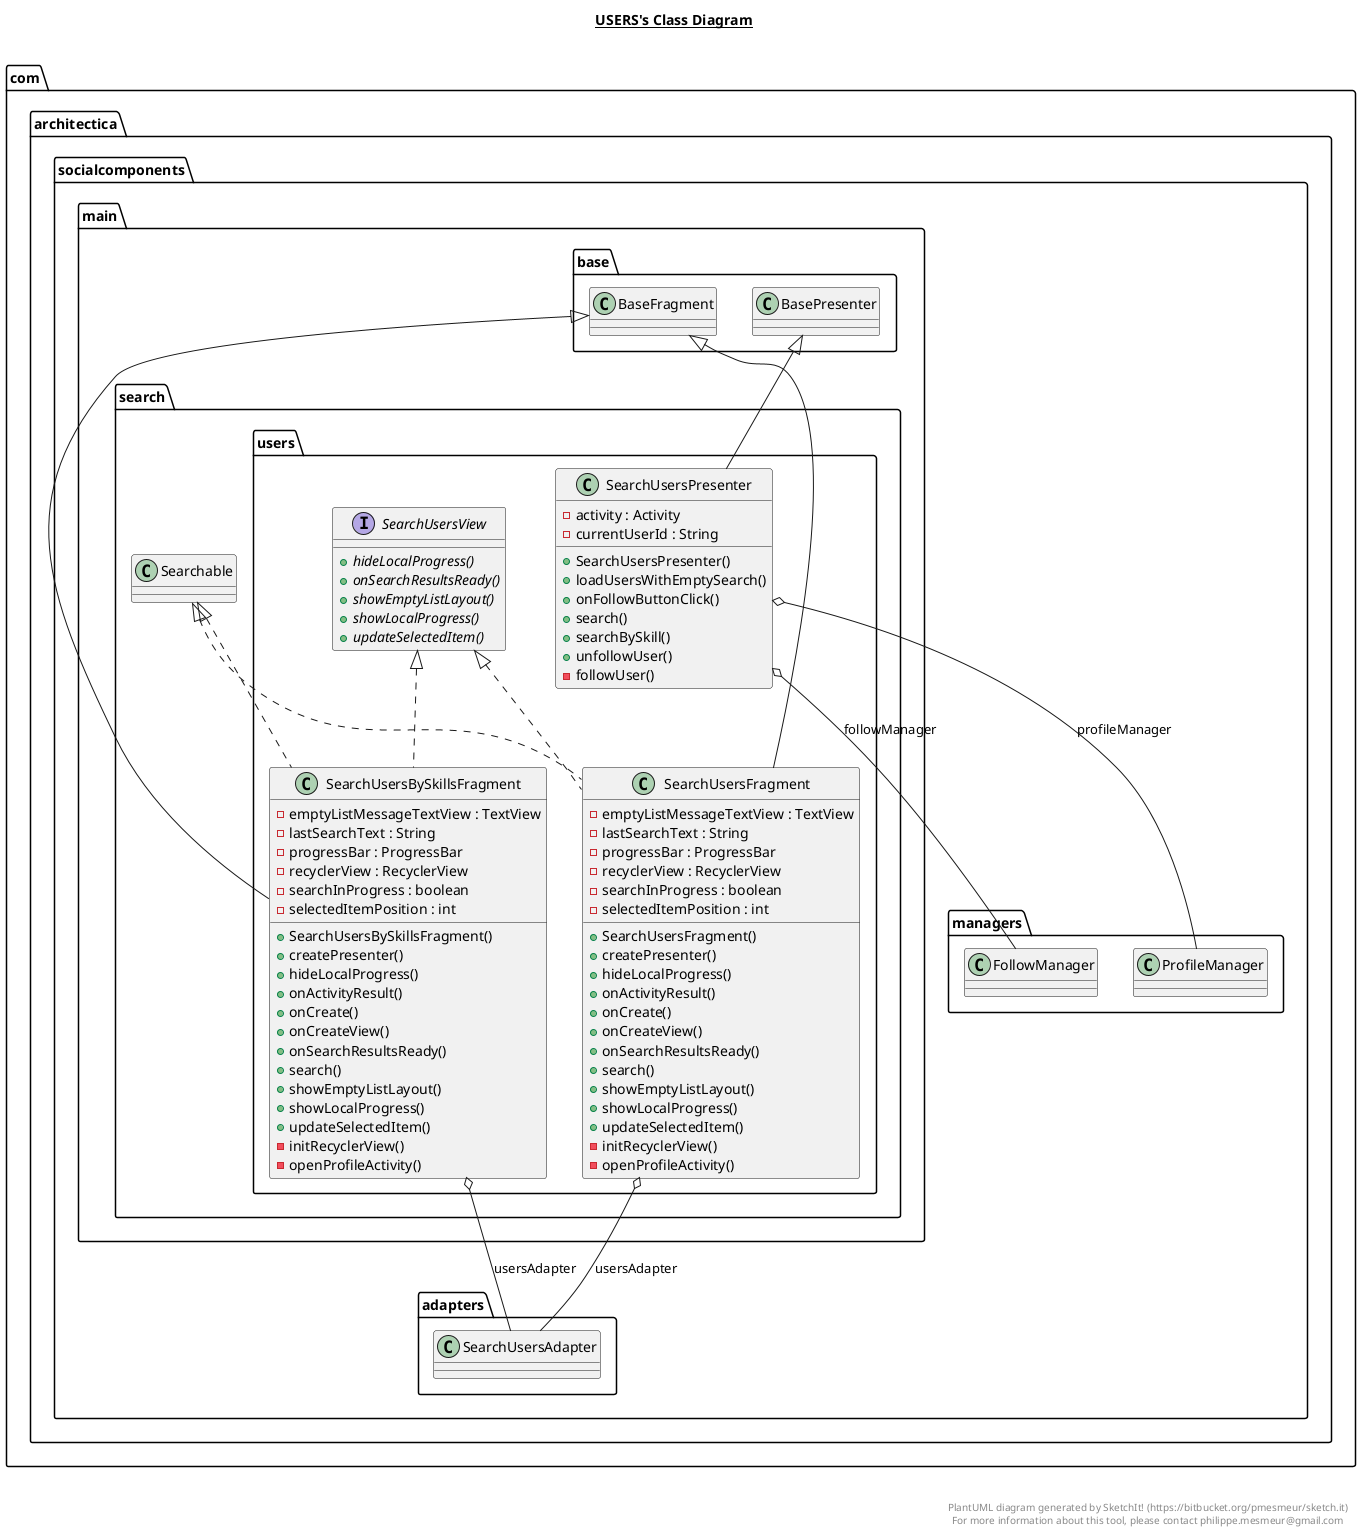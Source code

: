 @startuml

title __USERS's Class Diagram__\n

  namespace com.architectica.socialcomponents {
    namespace main.search {
      namespace users {
        class com.architectica.socialcomponents.main.search.users.SearchUsersBySkillsFragment {
            - emptyListMessageTextView : TextView
            - lastSearchText : String
            - progressBar : ProgressBar
            - recyclerView : RecyclerView
            - searchInProgress : boolean
            - selectedItemPosition : int
            + SearchUsersBySkillsFragment()
            + createPresenter()
            + hideLocalProgress()
            + onActivityResult()
            + onCreate()
            + onCreateView()
            + onSearchResultsReady()
            + search()
            + showEmptyListLayout()
            + showLocalProgress()
            + updateSelectedItem()
            - initRecyclerView()
            - openProfileActivity()
        }
      }
    }
  }
  

  namespace com.architectica.socialcomponents {
    namespace main.search {
      namespace users {
        class com.architectica.socialcomponents.main.search.users.SearchUsersFragment {
            - emptyListMessageTextView : TextView
            - lastSearchText : String
            - progressBar : ProgressBar
            - recyclerView : RecyclerView
            - searchInProgress : boolean
            - selectedItemPosition : int
            + SearchUsersFragment()
            + createPresenter()
            + hideLocalProgress()
            + onActivityResult()
            + onCreate()
            + onCreateView()
            + onSearchResultsReady()
            + search()
            + showEmptyListLayout()
            + showLocalProgress()
            + updateSelectedItem()
            - initRecyclerView()
            - openProfileActivity()
        }
      }
    }
  }
  

  namespace com.architectica.socialcomponents {
    namespace main.search {
      namespace users {
        class com.architectica.socialcomponents.main.search.users.SearchUsersPresenter {
            - activity : Activity
            - currentUserId : String
            + SearchUsersPresenter()
            + loadUsersWithEmptySearch()
            + onFollowButtonClick()
            + search()
            + searchBySkill()
            + unfollowUser()
            - followUser()
        }
      }
    }
  }
  

  namespace com.architectica.socialcomponents {
    namespace main.search {
      namespace users {
        interface com.architectica.socialcomponents.main.search.users.SearchUsersView {
            {abstract} + hideLocalProgress()
            {abstract} + onSearchResultsReady()
            {abstract} + showEmptyListLayout()
            {abstract} + showLocalProgress()
            {abstract} + updateSelectedItem()
        }
      }
    }
  }
  

  com.architectica.socialcomponents.main.search.users.SearchUsersBySkillsFragment .up.|> com.architectica.socialcomponents.main.search.Searchable
  com.architectica.socialcomponents.main.search.users.SearchUsersBySkillsFragment .up.|> com.architectica.socialcomponents.main.search.users.SearchUsersView
  com.architectica.socialcomponents.main.search.users.SearchUsersBySkillsFragment -up-|> com.architectica.socialcomponents.main.base.BaseFragment
  com.architectica.socialcomponents.main.search.users.SearchUsersBySkillsFragment o-- com.architectica.socialcomponents.adapters.SearchUsersAdapter : usersAdapter
  com.architectica.socialcomponents.main.search.users.SearchUsersFragment .up.|> com.architectica.socialcomponents.main.search.Searchable
  com.architectica.socialcomponents.main.search.users.SearchUsersFragment .up.|> com.architectica.socialcomponents.main.search.users.SearchUsersView
  com.architectica.socialcomponents.main.search.users.SearchUsersFragment -up-|> com.architectica.socialcomponents.main.base.BaseFragment
  com.architectica.socialcomponents.main.search.users.SearchUsersFragment o-- com.architectica.socialcomponents.adapters.SearchUsersAdapter : usersAdapter
  com.architectica.socialcomponents.main.search.users.SearchUsersPresenter -up-|> com.architectica.socialcomponents.main.base.BasePresenter
  com.architectica.socialcomponents.main.search.users.SearchUsersPresenter o-- com.architectica.socialcomponents.managers.FollowManager : followManager
  com.architectica.socialcomponents.main.search.users.SearchUsersPresenter o-- com.architectica.socialcomponents.managers.ProfileManager : profileManager


right footer


PlantUML diagram generated by SketchIt! (https://bitbucket.org/pmesmeur/sketch.it)
For more information about this tool, please contact philippe.mesmeur@gmail.com
endfooter

@enduml

